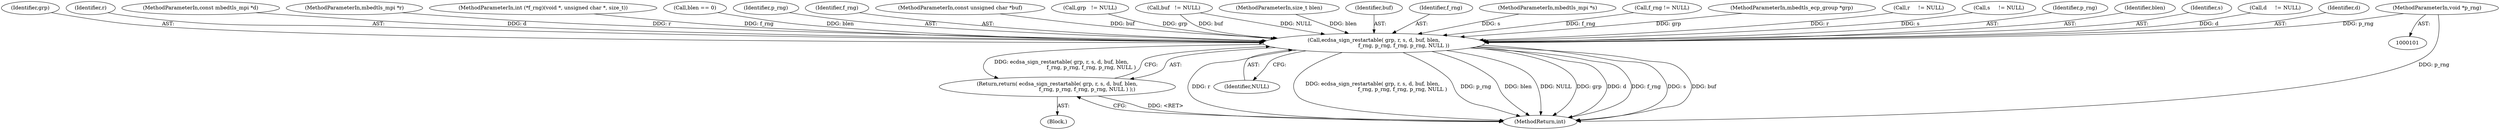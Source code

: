 digraph "0_mbedtls_33f66ba6fd234114aa37f0209dac031bb2870a9b_1@pointer" {
"1000109" [label="(MethodParameterIn,void *p_rng)"];
"1000140" [label="(Call,ecdsa_sign_restartable( grp, r, s, d, buf, blen,\n                                    f_rng, p_rng, f_rng, p_rng, NULL ))"];
"1000139" [label="(Return,return( ecdsa_sign_restartable( grp, r, s, d, buf, blen,\n                                    f_rng, p_rng, f_rng, p_rng, NULL ) );)"];
"1000141" [label="(Identifier,grp)"];
"1000142" [label="(Identifier,r)"];
"1000105" [label="(MethodParameterIn,const mbedtls_mpi *d)"];
"1000140" [label="(Call,ecdsa_sign_restartable( grp, r, s, d, buf, blen,\n                                    f_rng, p_rng, f_rng, p_rng, NULL ))"];
"1000110" [label="(Block,)"];
"1000103" [label="(MethodParameterIn,mbedtls_mpi *r)"];
"1000108" [label="(MethodParameterIn,int (*f_rng)(void *, unsigned char *, size_t))"];
"1000136" [label="(Call,blen == 0)"];
"1000150" [label="(Identifier,p_rng)"];
"1000151" [label="(Identifier,NULL)"];
"1000147" [label="(Identifier,f_rng)"];
"1000106" [label="(MethodParameterIn,const unsigned char *buf)"];
"1000112" [label="(Call,grp   != NULL)"];
"1000133" [label="(Call,buf   != NULL)"];
"1000107" [label="(MethodParameterIn,size_t blen)"];
"1000145" [label="(Identifier,buf)"];
"1000149" [label="(Identifier,f_rng)"];
"1000104" [label="(MethodParameterIn,mbedtls_mpi *s)"];
"1000128" [label="(Call,f_rng != NULL)"];
"1000152" [label="(MethodReturn,int)"];
"1000102" [label="(MethodParameterIn,mbedtls_ecp_group *grp)"];
"1000116" [label="(Call,r     != NULL)"];
"1000139" [label="(Return,return( ecdsa_sign_restartable( grp, r, s, d, buf, blen,\n                                    f_rng, p_rng, f_rng, p_rng, NULL ) );)"];
"1000120" [label="(Call,s     != NULL)"];
"1000148" [label="(Identifier,p_rng)"];
"1000146" [label="(Identifier,blen)"];
"1000143" [label="(Identifier,s)"];
"1000109" [label="(MethodParameterIn,void *p_rng)"];
"1000124" [label="(Call,d     != NULL)"];
"1000144" [label="(Identifier,d)"];
"1000109" -> "1000101"  [label="AST: "];
"1000109" -> "1000152"  [label="DDG: p_rng"];
"1000109" -> "1000140"  [label="DDG: p_rng"];
"1000140" -> "1000139"  [label="AST: "];
"1000140" -> "1000151"  [label="CFG: "];
"1000141" -> "1000140"  [label="AST: "];
"1000142" -> "1000140"  [label="AST: "];
"1000143" -> "1000140"  [label="AST: "];
"1000144" -> "1000140"  [label="AST: "];
"1000145" -> "1000140"  [label="AST: "];
"1000146" -> "1000140"  [label="AST: "];
"1000147" -> "1000140"  [label="AST: "];
"1000148" -> "1000140"  [label="AST: "];
"1000149" -> "1000140"  [label="AST: "];
"1000150" -> "1000140"  [label="AST: "];
"1000151" -> "1000140"  [label="AST: "];
"1000139" -> "1000140"  [label="CFG: "];
"1000140" -> "1000152"  [label="DDG: r"];
"1000140" -> "1000152"  [label="DDG: ecdsa_sign_restartable( grp, r, s, d, buf, blen,\n                                    f_rng, p_rng, f_rng, p_rng, NULL )"];
"1000140" -> "1000152"  [label="DDG: p_rng"];
"1000140" -> "1000152"  [label="DDG: blen"];
"1000140" -> "1000152"  [label="DDG: NULL"];
"1000140" -> "1000152"  [label="DDG: grp"];
"1000140" -> "1000152"  [label="DDG: d"];
"1000140" -> "1000152"  [label="DDG: f_rng"];
"1000140" -> "1000152"  [label="DDG: s"];
"1000140" -> "1000152"  [label="DDG: buf"];
"1000140" -> "1000139"  [label="DDG: ecdsa_sign_restartable( grp, r, s, d, buf, blen,\n                                    f_rng, p_rng, f_rng, p_rng, NULL )"];
"1000112" -> "1000140"  [label="DDG: grp"];
"1000102" -> "1000140"  [label="DDG: grp"];
"1000116" -> "1000140"  [label="DDG: r"];
"1000103" -> "1000140"  [label="DDG: r"];
"1000120" -> "1000140"  [label="DDG: s"];
"1000104" -> "1000140"  [label="DDG: s"];
"1000124" -> "1000140"  [label="DDG: d"];
"1000105" -> "1000140"  [label="DDG: d"];
"1000133" -> "1000140"  [label="DDG: buf"];
"1000133" -> "1000140"  [label="DDG: NULL"];
"1000106" -> "1000140"  [label="DDG: buf"];
"1000136" -> "1000140"  [label="DDG: blen"];
"1000107" -> "1000140"  [label="DDG: blen"];
"1000128" -> "1000140"  [label="DDG: f_rng"];
"1000108" -> "1000140"  [label="DDG: f_rng"];
"1000139" -> "1000110"  [label="AST: "];
"1000152" -> "1000139"  [label="CFG: "];
"1000139" -> "1000152"  [label="DDG: <RET>"];
}
